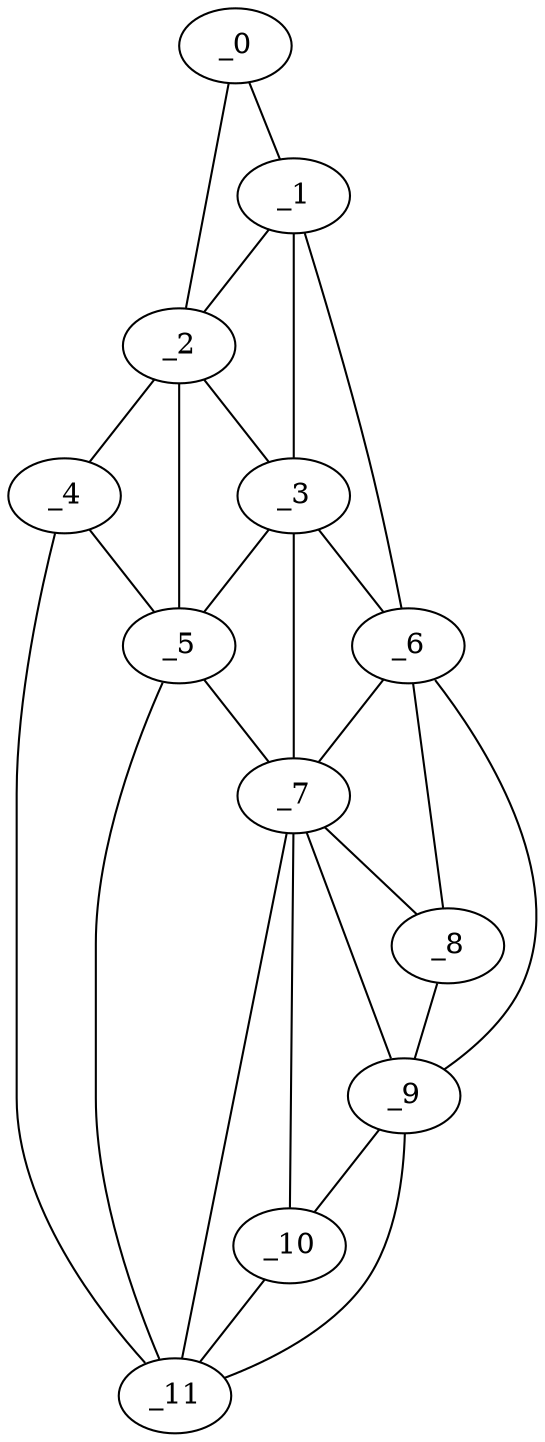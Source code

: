 graph "obj51__45.gxl" {
	_0	 [x=7,
		y=57];
	_1	 [x=11,
		y=61];
	_0 -- _1	 [valence=1];
	_2	 [x=49,
		y=12];
	_0 -- _2	 [valence=1];
	_1 -- _2	 [valence=2];
	_3	 [x=56,
		y=75];
	_1 -- _3	 [valence=1];
	_6	 [x=89,
		y=124];
	_1 -- _6	 [valence=1];
	_2 -- _3	 [valence=2];
	_4	 [x=78,
		y=2];
	_2 -- _4	 [valence=1];
	_5	 [x=83,
		y=38];
	_2 -- _5	 [valence=2];
	_3 -- _5	 [valence=1];
	_3 -- _6	 [valence=1];
	_7	 [x=95,
		y=84];
	_3 -- _7	 [valence=2];
	_4 -- _5	 [valence=1];
	_11	 [x=124,
		y=74];
	_4 -- _11	 [valence=1];
	_5 -- _7	 [valence=2];
	_5 -- _11	 [valence=1];
	_6 -- _7	 [valence=2];
	_8	 [x=105,
		y=118];
	_6 -- _8	 [valence=1];
	_9	 [x=116,
		y=116];
	_6 -- _9	 [valence=1];
	_7 -- _8	 [valence=2];
	_7 -- _9	 [valence=1];
	_10	 [x=117,
		y=81];
	_7 -- _10	 [valence=2];
	_7 -- _11	 [valence=2];
	_8 -- _9	 [valence=2];
	_9 -- _10	 [valence=2];
	_9 -- _11	 [valence=1];
	_10 -- _11	 [valence=1];
}

